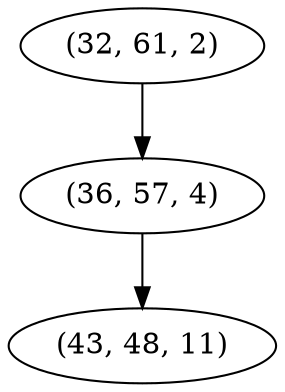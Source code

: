 digraph tree {
    "(32, 61, 2)";
    "(36, 57, 4)";
    "(43, 48, 11)";
    "(32, 61, 2)" -> "(36, 57, 4)";
    "(36, 57, 4)" -> "(43, 48, 11)";
}
